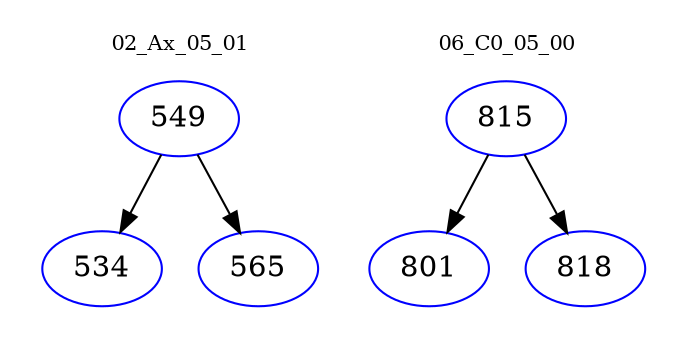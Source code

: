 digraph{
subgraph cluster_0 {
color = white
label = "02_Ax_05_01";
fontsize=10;
T0_549 [label="549", color="blue"]
T0_549 -> T0_534 [color="black"]
T0_534 [label="534", color="blue"]
T0_549 -> T0_565 [color="black"]
T0_565 [label="565", color="blue"]
}
subgraph cluster_1 {
color = white
label = "06_C0_05_00";
fontsize=10;
T1_815 [label="815", color="blue"]
T1_815 -> T1_801 [color="black"]
T1_801 [label="801", color="blue"]
T1_815 -> T1_818 [color="black"]
T1_818 [label="818", color="blue"]
}
}
